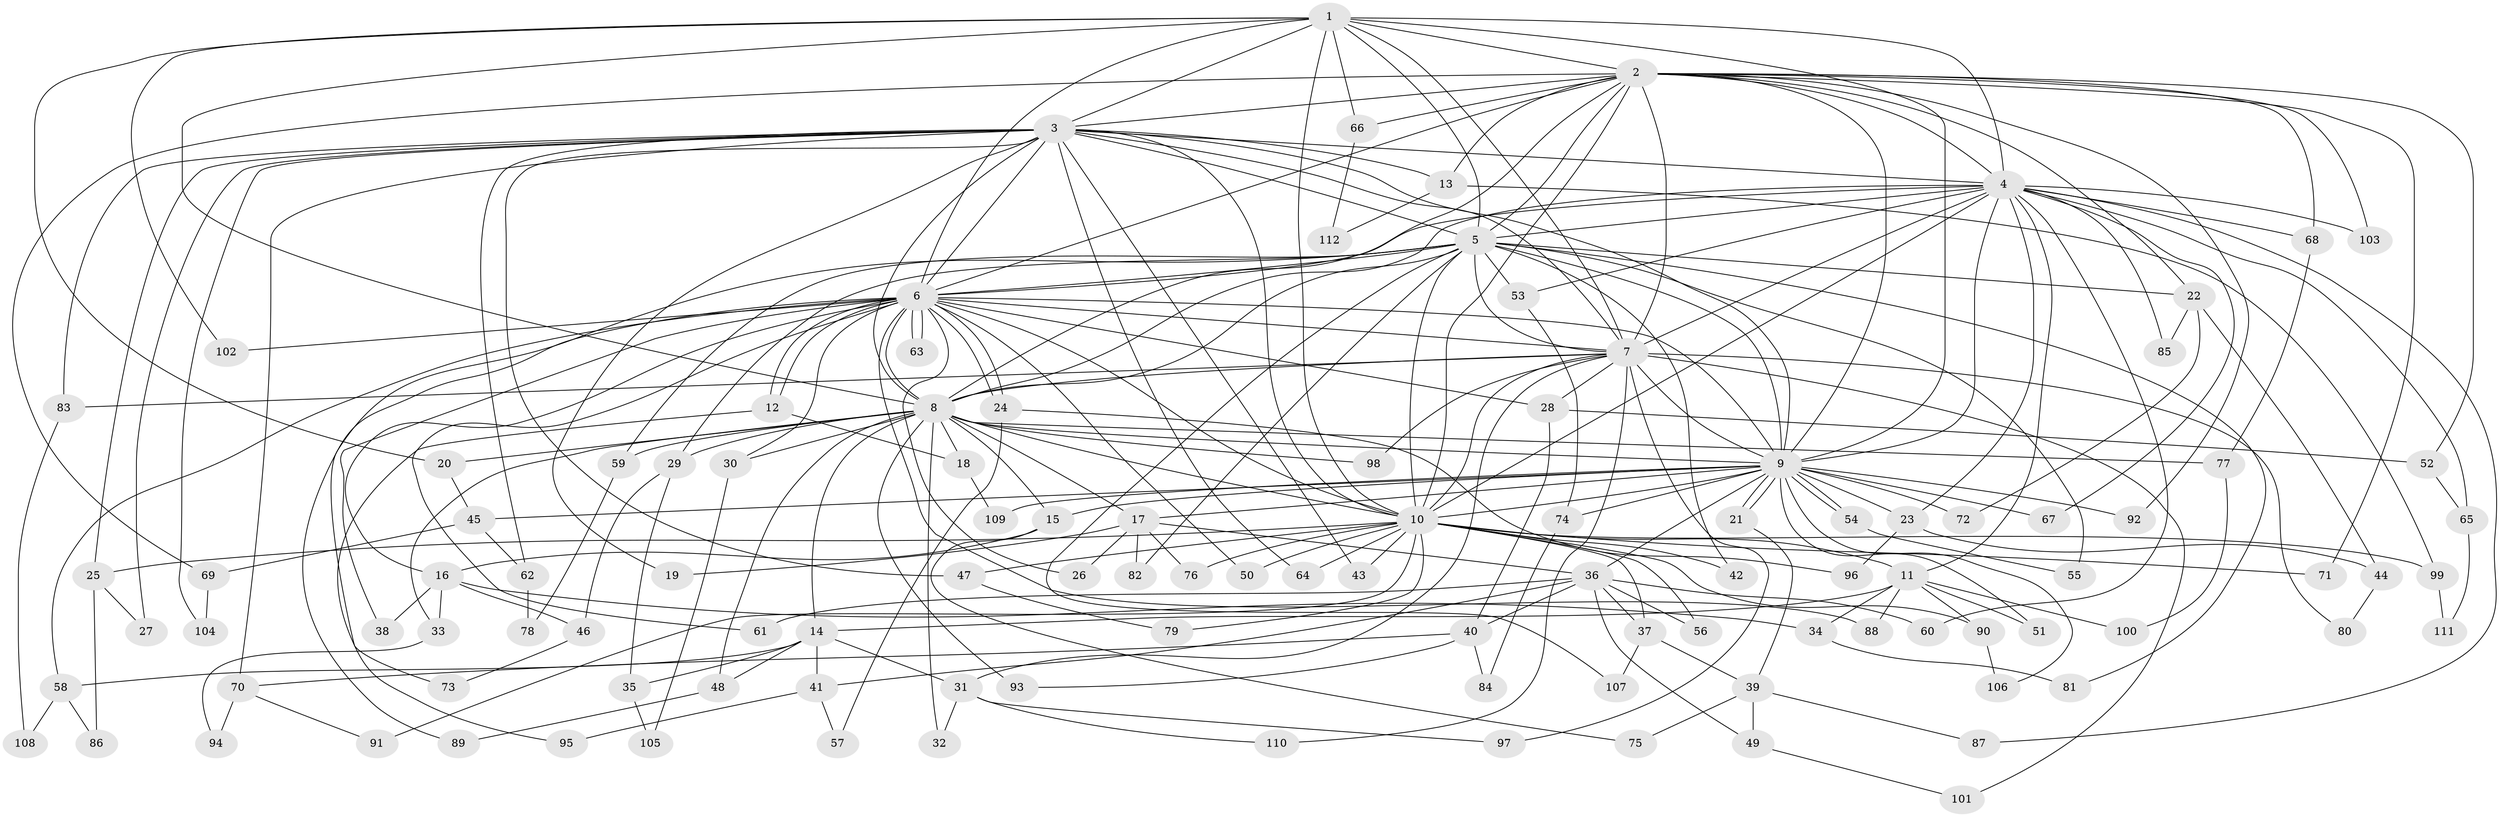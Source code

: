 // Generated by graph-tools (version 1.1) at 2025/10/02/27/25 16:10:57]
// undirected, 112 vertices, 249 edges
graph export_dot {
graph [start="1"]
  node [color=gray90,style=filled];
  1;
  2;
  3;
  4;
  5;
  6;
  7;
  8;
  9;
  10;
  11;
  12;
  13;
  14;
  15;
  16;
  17;
  18;
  19;
  20;
  21;
  22;
  23;
  24;
  25;
  26;
  27;
  28;
  29;
  30;
  31;
  32;
  33;
  34;
  35;
  36;
  37;
  38;
  39;
  40;
  41;
  42;
  43;
  44;
  45;
  46;
  47;
  48;
  49;
  50;
  51;
  52;
  53;
  54;
  55;
  56;
  57;
  58;
  59;
  60;
  61;
  62;
  63;
  64;
  65;
  66;
  67;
  68;
  69;
  70;
  71;
  72;
  73;
  74;
  75;
  76;
  77;
  78;
  79;
  80;
  81;
  82;
  83;
  84;
  85;
  86;
  87;
  88;
  89;
  90;
  91;
  92;
  93;
  94;
  95;
  96;
  97;
  98;
  99;
  100;
  101;
  102;
  103;
  104;
  105;
  106;
  107;
  108;
  109;
  110;
  111;
  112;
  1 -- 2;
  1 -- 3;
  1 -- 4;
  1 -- 5;
  1 -- 6;
  1 -- 7;
  1 -- 8;
  1 -- 9;
  1 -- 10;
  1 -- 20;
  1 -- 66;
  1 -- 102;
  2 -- 3;
  2 -- 4;
  2 -- 5;
  2 -- 6;
  2 -- 7;
  2 -- 8;
  2 -- 9;
  2 -- 10;
  2 -- 13;
  2 -- 22;
  2 -- 52;
  2 -- 66;
  2 -- 68;
  2 -- 69;
  2 -- 71;
  2 -- 92;
  2 -- 103;
  3 -- 4;
  3 -- 5;
  3 -- 6;
  3 -- 7;
  3 -- 8;
  3 -- 9;
  3 -- 10;
  3 -- 13;
  3 -- 19;
  3 -- 25;
  3 -- 27;
  3 -- 43;
  3 -- 47;
  3 -- 62;
  3 -- 64;
  3 -- 70;
  3 -- 83;
  3 -- 104;
  4 -- 5;
  4 -- 6;
  4 -- 7;
  4 -- 8;
  4 -- 9;
  4 -- 10;
  4 -- 11;
  4 -- 23;
  4 -- 53;
  4 -- 60;
  4 -- 65;
  4 -- 67;
  4 -- 68;
  4 -- 85;
  4 -- 87;
  4 -- 103;
  5 -- 6;
  5 -- 7;
  5 -- 8;
  5 -- 9;
  5 -- 10;
  5 -- 22;
  5 -- 29;
  5 -- 42;
  5 -- 53;
  5 -- 55;
  5 -- 59;
  5 -- 73;
  5 -- 81;
  5 -- 82;
  5 -- 107;
  6 -- 7;
  6 -- 8;
  6 -- 9;
  6 -- 10;
  6 -- 12;
  6 -- 12;
  6 -- 16;
  6 -- 24;
  6 -- 24;
  6 -- 26;
  6 -- 28;
  6 -- 30;
  6 -- 38;
  6 -- 50;
  6 -- 58;
  6 -- 61;
  6 -- 63;
  6 -- 63;
  6 -- 88;
  6 -- 89;
  6 -- 102;
  7 -- 8;
  7 -- 9;
  7 -- 10;
  7 -- 28;
  7 -- 31;
  7 -- 80;
  7 -- 83;
  7 -- 97;
  7 -- 98;
  7 -- 101;
  7 -- 110;
  8 -- 9;
  8 -- 10;
  8 -- 14;
  8 -- 15;
  8 -- 17;
  8 -- 18;
  8 -- 20;
  8 -- 29;
  8 -- 30;
  8 -- 32;
  8 -- 33;
  8 -- 48;
  8 -- 59;
  8 -- 77;
  8 -- 93;
  8 -- 98;
  9 -- 10;
  9 -- 15;
  9 -- 17;
  9 -- 21;
  9 -- 21;
  9 -- 23;
  9 -- 36;
  9 -- 45;
  9 -- 51;
  9 -- 54;
  9 -- 54;
  9 -- 67;
  9 -- 72;
  9 -- 74;
  9 -- 92;
  9 -- 106;
  9 -- 109;
  10 -- 11;
  10 -- 25;
  10 -- 37;
  10 -- 42;
  10 -- 43;
  10 -- 47;
  10 -- 50;
  10 -- 56;
  10 -- 64;
  10 -- 71;
  10 -- 76;
  10 -- 79;
  10 -- 90;
  10 -- 91;
  10 -- 99;
  11 -- 14;
  11 -- 34;
  11 -- 51;
  11 -- 88;
  11 -- 90;
  11 -- 100;
  12 -- 18;
  12 -- 95;
  13 -- 99;
  13 -- 112;
  14 -- 31;
  14 -- 35;
  14 -- 41;
  14 -- 48;
  14 -- 58;
  15 -- 16;
  15 -- 75;
  16 -- 33;
  16 -- 34;
  16 -- 38;
  16 -- 46;
  17 -- 19;
  17 -- 26;
  17 -- 36;
  17 -- 76;
  17 -- 82;
  18 -- 109;
  20 -- 45;
  21 -- 39;
  22 -- 44;
  22 -- 72;
  22 -- 85;
  23 -- 44;
  23 -- 96;
  24 -- 57;
  24 -- 96;
  25 -- 27;
  25 -- 86;
  28 -- 40;
  28 -- 52;
  29 -- 35;
  29 -- 46;
  30 -- 105;
  31 -- 32;
  31 -- 97;
  31 -- 110;
  33 -- 94;
  34 -- 81;
  35 -- 105;
  36 -- 37;
  36 -- 40;
  36 -- 41;
  36 -- 49;
  36 -- 56;
  36 -- 60;
  36 -- 61;
  37 -- 39;
  37 -- 107;
  39 -- 49;
  39 -- 75;
  39 -- 87;
  40 -- 70;
  40 -- 84;
  40 -- 93;
  41 -- 57;
  41 -- 95;
  44 -- 80;
  45 -- 62;
  45 -- 69;
  46 -- 73;
  47 -- 79;
  48 -- 89;
  49 -- 101;
  52 -- 65;
  53 -- 74;
  54 -- 55;
  58 -- 86;
  58 -- 108;
  59 -- 78;
  62 -- 78;
  65 -- 111;
  66 -- 112;
  68 -- 77;
  69 -- 104;
  70 -- 91;
  70 -- 94;
  74 -- 84;
  77 -- 100;
  83 -- 108;
  90 -- 106;
  99 -- 111;
}
